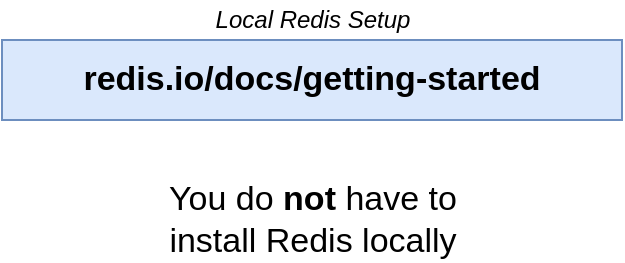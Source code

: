 <mxfile version="13.3.7" type="device"><diagram id="gWd_YGPhJybuj6rFsGvw" name="01 - setup"><mxGraphModel dx="394" dy="243" grid="1" gridSize="10" guides="1" tooltips="1" connect="1" arrows="1" fold="1" page="1" pageScale="1" pageWidth="1920" pageHeight="1200" math="0" shadow="0"><root><mxCell id="0"/><mxCell id="1" parent="0"/><mxCell id="8V2Ts77WSyeateAAUAH9-1" value="redis.io/docs/getting-started" style="rounded=0;whiteSpace=wrap;html=1;align=center;fillColor=#dae8fc;strokeColor=#6c8ebf;fontSize=17;fontStyle=1" vertex="1" parent="1"><mxGeometry x="710" y="470" width="310" height="40" as="geometry"/></mxCell><mxCell id="8V2Ts77WSyeateAAUAH9-2" value="&lt;i&gt;Local Redis Setup&lt;/i&gt;" style="text;html=1;strokeColor=none;fillColor=none;align=center;verticalAlign=middle;whiteSpace=wrap;rounded=0;" vertex="1" parent="1"><mxGeometry x="787.5" y="450" width="155" height="20" as="geometry"/></mxCell><mxCell id="8V2Ts77WSyeateAAUAH9-3" value="You do &lt;b&gt;not&lt;/b&gt;&amp;nbsp;have to install Redis locally" style="text;html=1;strokeColor=none;fillColor=none;align=center;verticalAlign=middle;whiteSpace=wrap;rounded=0;fontSize=17;" vertex="1" parent="1"><mxGeometry x="778.75" y="550" width="172.5" height="20" as="geometry"/></mxCell></root></mxGraphModel></diagram></mxfile>